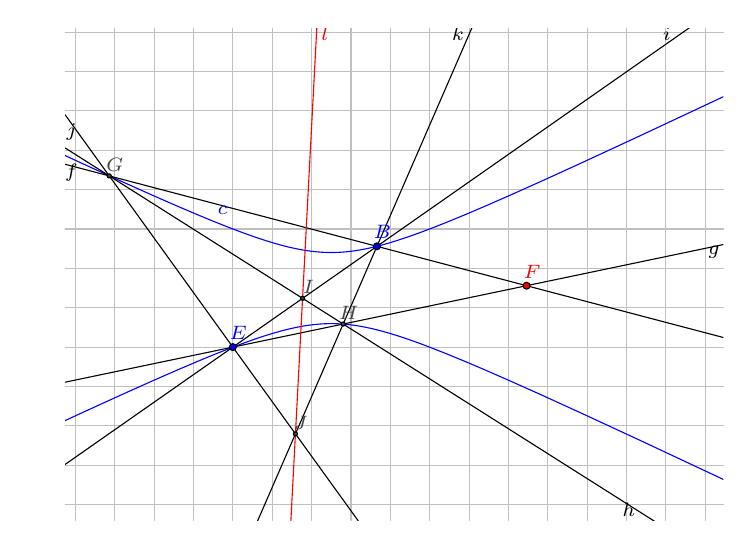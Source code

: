 \definecolor{uuuuuu}{rgb}{0.267,0.267,0.267}
\definecolor{ffqqqq}{rgb}{1.,0.,0.}
\definecolor{qqqqff}{rgb}{0.,0.,1.}
\definecolor{cqcqcq}{rgb}{0.753,0.753,0.753}
\begin{tikzpicture}[scale=0.5,line cap=round,line join=round,>=triangle 45,x=1.0cm,y=1.0cm]
\draw [color=cqcqcq,, xstep=1.0cm,ystep=1.0cm] (-4.26,-5.4) grid (12.46,7.1);
\clip(-4.26,-5.4) rectangle (12.46,7.1);
\draw [samples=50,domain=-0.99:0.99,rotate around={90.:(2.5,0.5)},xshift=2.5cm,yshift=0.5cm,color=qqqqff] plot ({0.903*(1+(\x)^2)/(1-(\x)^2)},{1.883*2*(\x)/(1-(\x)^2)});
\draw [samples=50,domain=-0.99:0.99,rotate around={90.:(2.5,0.5)},xshift=2.5cm,yshift=0.5cm,color=qqqqff] plot ({0.903*(-1-(\x)^2)/(1-(\x)^2)},{1.883*(-2)*(\x)/(1-(\x)^2)});
\draw [domain=-4.26:12.46] plot(\x,{(-9.588--1.*\x)/-3.8});
\draw [domain=-4.26:12.46] plot(\x,{(--7.46-1.56*\x)/-7.46});
\draw [domain=-4.26:12.46] plot(\x,{(-8.085--3.763*\x)/-5.941});
\draw [domain=-4.26:12.46] plot(\x,{(-3.66--2.56*\x)/3.66});
\draw [domain=-4.26:12.46] plot(\x,{(-3.139-4.349*\x)/3.139});
\draw [domain=-4.26:12.46] plot(\x,{(-5.887--1.974*\x)/0.858});
\draw [color=ffqqqq,domain=-4.26:12.46] plot(\x,{(--6.053-3.442*\x)/-0.181});
\begin{scriptsize}
\draw [fill=qqqqff] (3.66,1.56) circle (2.5pt);
\draw[color=qqqqff] (3.8,1.92) node {$B$};
\draw [fill=qqqqff] (0.,-1.) circle (2.5pt);
\draw[color=qqqqff] (0.14,-0.64) node {$E$};
\draw[color=qqqqff] (-0.26,2.48) node {$c$};
\draw [fill=ffqqqq] (7.46,0.56) circle (2.5pt);
\draw[color=ffqqqq] (7.6,0.92) node {$F$};
\draw[color=black] (-4.1,3.44) node {$f$};
\draw [fill=uuuuuu] (-3.139,3.349) circle (1.5pt);
\draw[color=uuuuuu] (-3.,3.62) node {$G$};
\draw[color=black] (12.22,1.42) node {$g$};
\draw [fill=uuuuuu] (2.802,-0.414) circle (1.5pt);
\draw[color=uuuuuu] (2.94,-0.14) node {$H$};
\draw[color=black] (10.06,-5.14) node {$h$};
\draw[color=black] (11.02,6.96) node {$i$};
\draw [fill=uuuuuu] (1.771,0.239) circle (1.5pt);
\draw[color=uuuuuu] (1.92,0.52) node {$I$};
\draw[color=black] (-4.1,4.46) node {$j$};
\draw[color=black] (5.72,6.96) node {$k$};
\draw [fill=uuuuuu] (1.59,-3.203) circle (1.5pt);
\draw[color=uuuuuu] (1.72,-2.92) node {$J$};
\draw[color=ffqqqq] (2.34,6.96) node {$l$};
\end{scriptsize}
\end{tikzpicture}
